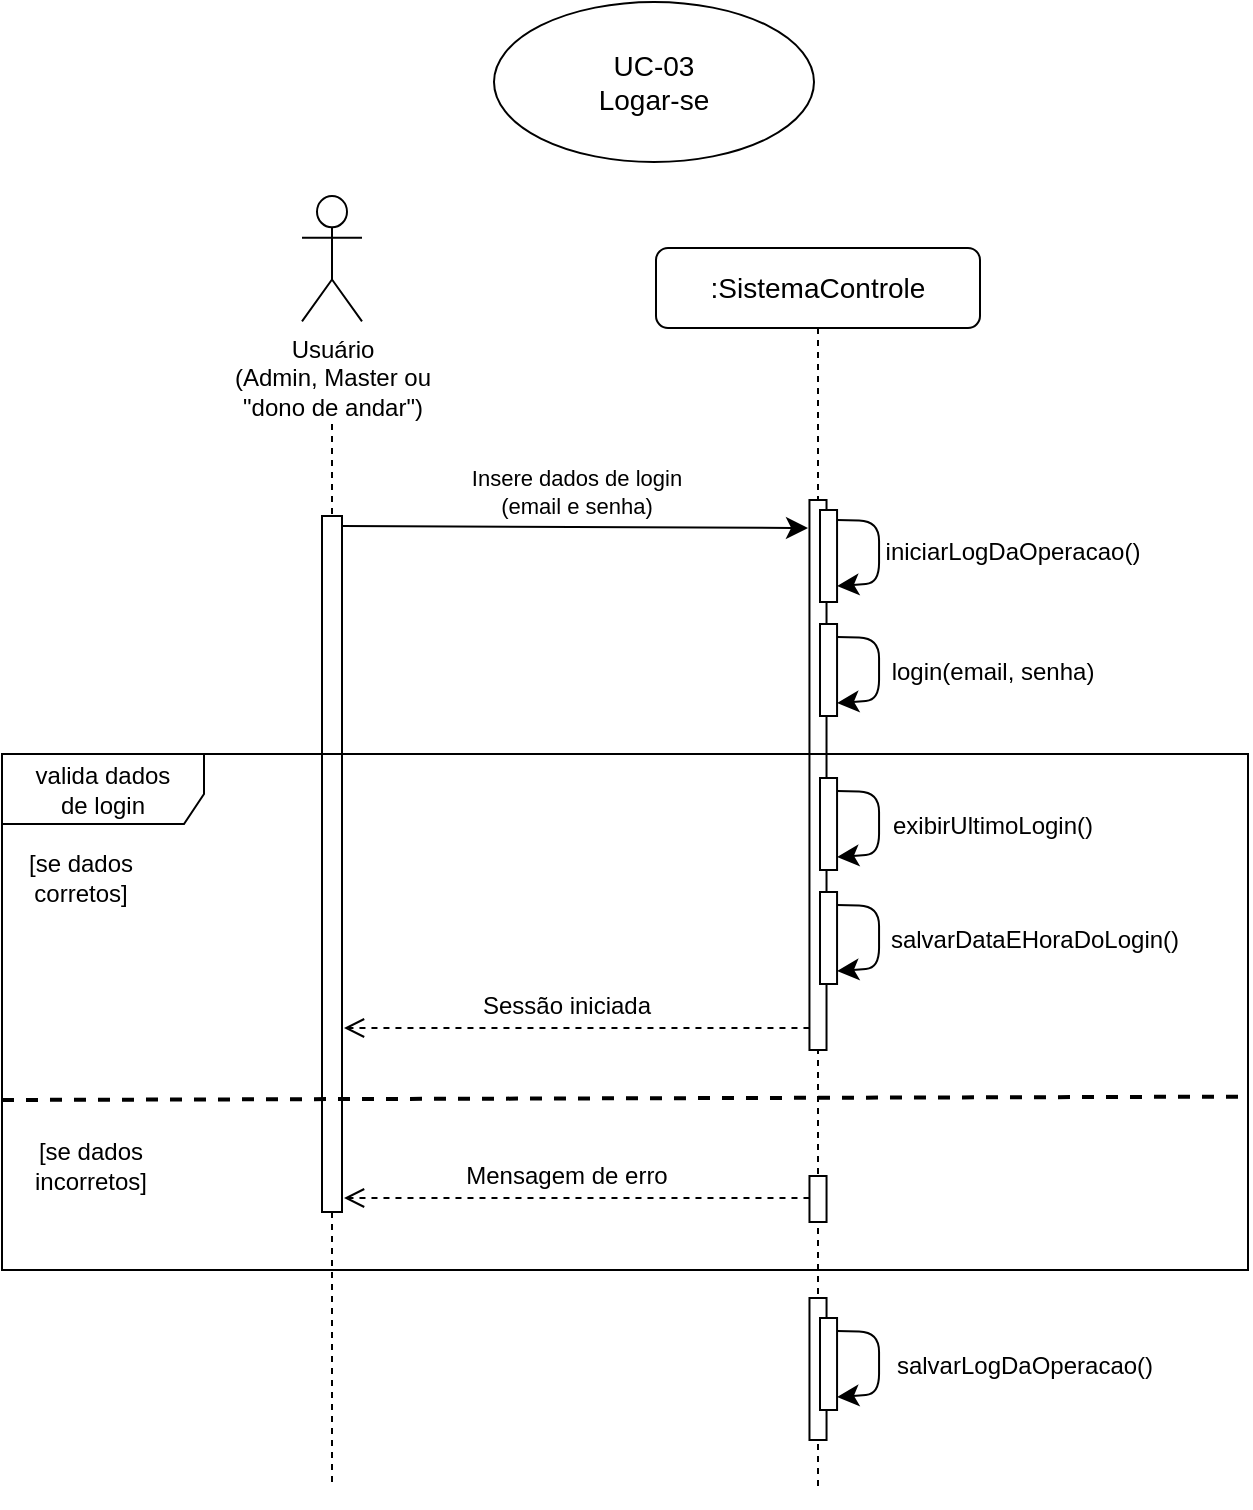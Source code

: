 <mxfile version="24.7.17">
  <diagram name="Page-1" id="7fl2-ZSV6QaIEvgjWsZY">
    <mxGraphModel dx="1834" dy="1241" grid="0" gridSize="1" guides="1" tooltips="1" connect="1" arrows="1" fold="1" page="0" pageScale="1" pageWidth="1920" pageHeight="1200" math="0" shadow="0">
      <root>
        <mxCell id="0" />
        <mxCell id="1" parent="0" />
        <mxCell id="YAKH-8tsJ9ISijEvY5ng-2" value="&lt;font style=&quot;font-size: 14px;&quot;&gt;UC-03&lt;/font&gt;&lt;div style=&quot;font-size: 14px;&quot;&gt;Logar-se&lt;/div&gt;" style="ellipse;whiteSpace=wrap;html=1;" parent="1" vertex="1">
          <mxGeometry x="-63" y="-110" width="160" height="80" as="geometry" />
        </mxCell>
        <mxCell id="YAKH-8tsJ9ISijEvY5ng-10" value="" style="group" parent="1" vertex="1" connectable="0">
          <mxGeometry x="-159" y="-4" width="30" height="647" as="geometry" />
        </mxCell>
        <mxCell id="YAKH-8tsJ9ISijEvY5ng-8" style="edgeStyle=none;curved=0;rounded=1;orthogonalLoop=1;jettySize=auto;html=1;fontSize=12;startSize=8;endSize=8;dashed=1;endArrow=none;endFill=0;" parent="YAKH-8tsJ9ISijEvY5ng-10" source="YAKH-8tsJ9ISijEvY5ng-6" edge="1">
          <mxGeometry relative="1" as="geometry">
            <mxPoint x="15" y="636" as="targetPoint" />
            <mxPoint x="15" y="93.888" as="sourcePoint" />
          </mxGeometry>
        </mxCell>
        <mxCell id="YAKH-8tsJ9ISijEvY5ng-3" value="Usuário&lt;br&gt;(Admin, Master ou&lt;div&gt;&quot;dono de andar&quot;)&lt;/div&gt;" style="shape=umlActor;verticalLabelPosition=bottom;verticalAlign=top;html=1;outlineConnect=0;" parent="YAKH-8tsJ9ISijEvY5ng-10" vertex="1">
          <mxGeometry y="-9" width="30" height="62.65" as="geometry" />
        </mxCell>
        <mxCell id="YAKH-8tsJ9ISijEvY5ng-9" value="" style="edgeStyle=none;curved=0;rounded=1;orthogonalLoop=1;jettySize=auto;html=1;fontSize=12;startSize=8;endSize=8;dashed=1;endArrow=none;endFill=0;" parent="YAKH-8tsJ9ISijEvY5ng-10" target="YAKH-8tsJ9ISijEvY5ng-6" edge="1">
          <mxGeometry relative="1" as="geometry">
            <mxPoint x="15" y="551.705" as="targetPoint" />
            <mxPoint x="15" y="105" as="sourcePoint" />
          </mxGeometry>
        </mxCell>
        <mxCell id="YAKH-8tsJ9ISijEvY5ng-6" value="" style="html=1;points=[];perimeter=orthogonalPerimeter;rounded=0;shadow=0;comic=0;labelBackgroundColor=none;strokeWidth=1;fontFamily=Verdana;fontSize=12;align=center;" parent="YAKH-8tsJ9ISijEvY5ng-10" vertex="1">
          <mxGeometry x="10" y="151" width="10" height="348" as="geometry" />
        </mxCell>
        <mxCell id="YAKH-8tsJ9ISijEvY5ng-16" value="" style="endArrow=classic;html=1;rounded=1;strokeColor=default;align=center;verticalAlign=middle;fontFamily=Helvetica;fontSize=12;fontColor=default;labelBackgroundColor=default;edgeStyle=none;startSize=8;endSize=8;curved=0;" parent="1" edge="1">
          <mxGeometry width="50" height="50" relative="1" as="geometry">
            <mxPoint x="-139" y="152" as="sourcePoint" />
            <mxPoint x="94" y="153" as="targetPoint" />
          </mxGeometry>
        </mxCell>
        <mxCell id="YAKH-8tsJ9ISijEvY5ng-17" value="Insere dados de login&lt;div&gt;(email e senha)&lt;/div&gt;" style="edgeLabel;html=1;align=center;verticalAlign=middle;resizable=0;points=[];fontSize=11;fontFamily=Helvetica;fontColor=default;labelBackgroundColor=default;" parent="YAKH-8tsJ9ISijEvY5ng-16" vertex="1" connectable="0">
          <mxGeometry x="-0.118" y="1" relative="1" as="geometry">
            <mxPoint x="14" y="-17" as="offset" />
          </mxGeometry>
        </mxCell>
        <mxCell id="YAKH-8tsJ9ISijEvY5ng-37" value=":SistemaControle" style="shape=umlLifeline;perimeter=lifelinePerimeter;whiteSpace=wrap;html=1;container=0;collapsible=0;recursiveResize=0;outlineConnect=0;rounded=1;shadow=0;comic=0;labelBackgroundColor=none;strokeWidth=1;fontFamily=Helvetica;fontSize=14;align=center;" parent="1" vertex="1">
          <mxGeometry x="18" y="13" width="162" height="619" as="geometry" />
        </mxCell>
        <mxCell id="YAKH-8tsJ9ISijEvY5ng-38" value="" style="html=1;points=[];perimeter=orthogonalPerimeter;rounded=0;shadow=0;comic=0;labelBackgroundColor=none;strokeWidth=1;fontFamily=Verdana;fontSize=12;align=center;container=0;" parent="1" vertex="1">
          <mxGeometry x="94.73" y="139" width="8.53" height="275" as="geometry" />
        </mxCell>
        <mxCell id="hTcx7FH-oT0N74Yx47Nf-1" value="" style="html=1;points=[];perimeter=orthogonalPerimeter;rounded=0;shadow=0;comic=0;labelBackgroundColor=none;strokeWidth=1;fontFamily=Verdana;fontSize=12;align=center;container=0;" parent="1" vertex="1">
          <mxGeometry x="100" y="144" width="8.53" height="46" as="geometry" />
        </mxCell>
        <mxCell id="hTcx7FH-oT0N74Yx47Nf-2" value="" style="endArrow=classic;html=1;rounded=1;fontSize=12;startSize=8;endSize=8;curved=0;" parent="1" edge="1">
          <mxGeometry width="50" height="50" relative="1" as="geometry">
            <mxPoint x="108.53" y="149" as="sourcePoint" />
            <mxPoint x="108.53" y="182" as="targetPoint" />
            <Array as="points">
              <mxPoint x="129.53" y="149.5" />
              <mxPoint x="129.53" y="180.5" />
            </Array>
          </mxGeometry>
        </mxCell>
        <mxCell id="hTcx7FH-oT0N74Yx47Nf-3" value="iniciarLogDaOperacao()" style="edgeLabel;html=1;align=center;verticalAlign=middle;resizable=0;points=[];fontSize=12;fontFamily=Helvetica;fontColor=default;labelBackgroundColor=default;" parent="hTcx7FH-oT0N74Yx47Nf-2" vertex="1" connectable="0">
          <mxGeometry x="-0.033" y="1" relative="1" as="geometry">
            <mxPoint x="65" y="1" as="offset" />
          </mxGeometry>
        </mxCell>
        <mxCell id="hTcx7FH-oT0N74Yx47Nf-4" value="" style="html=1;points=[];perimeter=orthogonalPerimeter;rounded=0;shadow=0;comic=0;labelBackgroundColor=none;strokeWidth=1;fontFamily=Verdana;fontSize=12;align=center;container=0;" parent="1" vertex="1">
          <mxGeometry x="100" y="201" width="8.53" height="46" as="geometry" />
        </mxCell>
        <mxCell id="hTcx7FH-oT0N74Yx47Nf-5" value="" style="endArrow=classic;html=1;rounded=1;fontSize=12;startSize=8;endSize=8;curved=0;" parent="1" edge="1">
          <mxGeometry width="50" height="50" relative="1" as="geometry">
            <mxPoint x="108.53" y="207.5" as="sourcePoint" />
            <mxPoint x="108.53" y="240.5" as="targetPoint" />
            <Array as="points">
              <mxPoint x="129.53" y="208" />
              <mxPoint x="129.53" y="239" />
            </Array>
          </mxGeometry>
        </mxCell>
        <mxCell id="hTcx7FH-oT0N74Yx47Nf-6" value="login(email, senha)" style="edgeLabel;html=1;align=center;verticalAlign=middle;resizable=0;points=[];fontSize=12;fontFamily=Helvetica;fontColor=default;labelBackgroundColor=default;" parent="hTcx7FH-oT0N74Yx47Nf-5" vertex="1" connectable="0">
          <mxGeometry x="-0.033" y="1" relative="1" as="geometry">
            <mxPoint x="55" y="2" as="offset" />
          </mxGeometry>
        </mxCell>
        <mxCell id="hTcx7FH-oT0N74Yx47Nf-7" value="valida dados&lt;div&gt;de login&lt;/div&gt;" style="shape=umlFrame;whiteSpace=wrap;html=1;pointerEvents=0;fontFamily=Helvetica;fontSize=12;fontColor=default;labelBackgroundColor=default;width=101;height=35;" parent="1" vertex="1">
          <mxGeometry x="-309" y="266" width="623" height="258" as="geometry" />
        </mxCell>
        <mxCell id="hTcx7FH-oT0N74Yx47Nf-8" value="[se dados&lt;div&gt;corretos]&lt;/div&gt;" style="text;html=1;align=center;verticalAlign=middle;resizable=0;points=[];autosize=1;strokeColor=none;fillColor=none;fontSize=12;fontFamily=Helvetica;fontColor=default;labelBackgroundColor=default;" parent="1" vertex="1">
          <mxGeometry x="-305" y="307" width="70" height="41" as="geometry" />
        </mxCell>
        <mxCell id="hTcx7FH-oT0N74Yx47Nf-9" value="" style="html=1;points=[];perimeter=orthogonalPerimeter;rounded=0;shadow=0;comic=0;labelBackgroundColor=none;strokeWidth=1;fontFamily=Verdana;fontSize=12;align=center;container=0;" parent="1" vertex="1">
          <mxGeometry x="100" y="278" width="8.53" height="46" as="geometry" />
        </mxCell>
        <mxCell id="hTcx7FH-oT0N74Yx47Nf-10" value="" style="endArrow=classic;html=1;rounded=1;fontSize=12;startSize=8;endSize=8;curved=0;" parent="1" edge="1">
          <mxGeometry width="50" height="50" relative="1" as="geometry">
            <mxPoint x="108.53" y="284.5" as="sourcePoint" />
            <mxPoint x="108.53" y="317.5" as="targetPoint" />
            <Array as="points">
              <mxPoint x="129.53" y="285" />
              <mxPoint x="129.53" y="316" />
            </Array>
          </mxGeometry>
        </mxCell>
        <mxCell id="hTcx7FH-oT0N74Yx47Nf-11" value="exibirUltimoLogin()" style="edgeLabel;html=1;align=center;verticalAlign=middle;resizable=0;points=[];fontSize=12;fontFamily=Helvetica;fontColor=default;labelBackgroundColor=default;" parent="hTcx7FH-oT0N74Yx47Nf-10" vertex="1" connectable="0">
          <mxGeometry x="-0.033" y="1" relative="1" as="geometry">
            <mxPoint x="55" y="2" as="offset" />
          </mxGeometry>
        </mxCell>
        <mxCell id="hTcx7FH-oT0N74Yx47Nf-12" value="" style="html=1;points=[];perimeter=orthogonalPerimeter;rounded=0;shadow=0;comic=0;labelBackgroundColor=none;strokeWidth=1;fontFamily=Verdana;fontSize=12;align=center;container=0;" parent="1" vertex="1">
          <mxGeometry x="100" y="335" width="8.53" height="46" as="geometry" />
        </mxCell>
        <mxCell id="hTcx7FH-oT0N74Yx47Nf-13" value="" style="endArrow=classic;html=1;rounded=1;fontSize=12;startSize=8;endSize=8;curved=0;" parent="1" edge="1">
          <mxGeometry width="50" height="50" relative="1" as="geometry">
            <mxPoint x="108.53" y="341.5" as="sourcePoint" />
            <mxPoint x="108.53" y="374.5" as="targetPoint" />
            <Array as="points">
              <mxPoint x="129.53" y="342" />
              <mxPoint x="129.53" y="373" />
            </Array>
          </mxGeometry>
        </mxCell>
        <mxCell id="hTcx7FH-oT0N74Yx47Nf-14" value="salvarDataEHoraDoLogin()" style="edgeLabel;html=1;align=center;verticalAlign=middle;resizable=0;points=[];fontSize=12;fontFamily=Helvetica;fontColor=default;labelBackgroundColor=default;" parent="hTcx7FH-oT0N74Yx47Nf-13" vertex="1" connectable="0">
          <mxGeometry x="-0.033" y="1" relative="1" as="geometry">
            <mxPoint x="76" y="2" as="offset" />
          </mxGeometry>
        </mxCell>
        <mxCell id="hTcx7FH-oT0N74Yx47Nf-15" value="" style="endArrow=open;html=1;rounded=1;strokeColor=default;align=center;verticalAlign=middle;fontFamily=Helvetica;fontSize=12;fontColor=default;labelBackgroundColor=default;startSize=8;endSize=8;curved=0;dashed=1;endFill=0;" parent="1" edge="1">
          <mxGeometry width="50" height="50" relative="1" as="geometry">
            <mxPoint x="94.73" y="403" as="sourcePoint" />
            <mxPoint x="-138" y="403" as="targetPoint" />
          </mxGeometry>
        </mxCell>
        <mxCell id="hTcx7FH-oT0N74Yx47Nf-16" value="Sessão iniciada" style="edgeLabel;html=1;align=center;verticalAlign=middle;resizable=0;points=[];fontSize=12;fontFamily=Helvetica;fontColor=default;labelBackgroundColor=default;" parent="hTcx7FH-oT0N74Yx47Nf-15" vertex="1" connectable="0">
          <mxGeometry x="0.061" y="-1" relative="1" as="geometry">
            <mxPoint x="2" y="-10" as="offset" />
          </mxGeometry>
        </mxCell>
        <mxCell id="hTcx7FH-oT0N74Yx47Nf-17" value="" style="endArrow=none;html=1;rounded=1;strokeColor=default;align=center;verticalAlign=middle;fontFamily=Helvetica;fontSize=12;fontColor=default;labelBackgroundColor=default;startSize=8;endSize=8;curved=0;endFill=0;dashed=1;strokeWidth=2;entryX=0.999;entryY=0.664;entryDx=0;entryDy=0;entryPerimeter=0;" parent="1" target="hTcx7FH-oT0N74Yx47Nf-7" edge="1">
          <mxGeometry width="50" height="50" relative="1" as="geometry">
            <mxPoint x="-309" y="439" as="sourcePoint" />
            <mxPoint x="763" y="434" as="targetPoint" />
          </mxGeometry>
        </mxCell>
        <mxCell id="hTcx7FH-oT0N74Yx47Nf-18" value="[se dados&lt;div&gt;incorretos]&lt;/div&gt;" style="text;html=1;align=center;verticalAlign=middle;resizable=0;points=[];autosize=1;strokeColor=none;fillColor=none;fontSize=12;fontFamily=Helvetica;fontColor=default;labelBackgroundColor=default;" parent="1" vertex="1">
          <mxGeometry x="-302" y="451" width="74" height="41" as="geometry" />
        </mxCell>
        <mxCell id="hTcx7FH-oT0N74Yx47Nf-19" value="" style="html=1;points=[];perimeter=orthogonalPerimeter;rounded=0;shadow=0;comic=0;labelBackgroundColor=none;strokeWidth=1;fontFamily=Verdana;fontSize=12;align=center;container=0;" parent="1" vertex="1">
          <mxGeometry x="94.74" y="477" width="8.53" height="23" as="geometry" />
        </mxCell>
        <mxCell id="hTcx7FH-oT0N74Yx47Nf-20" value="" style="endArrow=open;html=1;rounded=1;strokeColor=default;align=center;verticalAlign=middle;fontFamily=Helvetica;fontSize=12;fontColor=default;labelBackgroundColor=default;startSize=8;endSize=8;curved=0;dashed=1;endFill=0;" parent="1" edge="1">
          <mxGeometry width="50" height="50" relative="1" as="geometry">
            <mxPoint x="94.74" y="488" as="sourcePoint" />
            <mxPoint x="-137.99" y="488" as="targetPoint" />
          </mxGeometry>
        </mxCell>
        <mxCell id="hTcx7FH-oT0N74Yx47Nf-21" value="Mensagem de erro" style="edgeLabel;html=1;align=center;verticalAlign=middle;resizable=0;points=[];fontSize=12;fontFamily=Helvetica;fontColor=default;labelBackgroundColor=default;" parent="hTcx7FH-oT0N74Yx47Nf-20" vertex="1" connectable="0">
          <mxGeometry x="0.061" y="-1" relative="1" as="geometry">
            <mxPoint x="2" y="-10" as="offset" />
          </mxGeometry>
        </mxCell>
        <mxCell id="hTcx7FH-oT0N74Yx47Nf-22" value="" style="html=1;points=[];perimeter=orthogonalPerimeter;rounded=0;shadow=0;comic=0;labelBackgroundColor=none;strokeWidth=1;fontFamily=Verdana;fontSize=12;align=center;container=0;" parent="1" vertex="1">
          <mxGeometry x="94.74" y="538" width="8.53" height="71" as="geometry" />
        </mxCell>
        <mxCell id="hTcx7FH-oT0N74Yx47Nf-23" value="" style="html=1;points=[];perimeter=orthogonalPerimeter;rounded=0;shadow=0;comic=0;labelBackgroundColor=none;strokeWidth=1;fontFamily=Verdana;fontSize=12;align=center;container=0;" parent="1" vertex="1">
          <mxGeometry x="100" y="548" width="8.53" height="46" as="geometry" />
        </mxCell>
        <mxCell id="hTcx7FH-oT0N74Yx47Nf-24" value="" style="endArrow=classic;html=1;rounded=1;fontSize=12;startSize=8;endSize=8;curved=0;" parent="1" edge="1">
          <mxGeometry width="50" height="50" relative="1" as="geometry">
            <mxPoint x="108.53" y="554.5" as="sourcePoint" />
            <mxPoint x="108.53" y="587.5" as="targetPoint" />
            <Array as="points">
              <mxPoint x="129.53" y="555" />
              <mxPoint x="129.53" y="586" />
            </Array>
          </mxGeometry>
        </mxCell>
        <mxCell id="hTcx7FH-oT0N74Yx47Nf-25" value="salvarLogDaOperacao()" style="edgeLabel;html=1;align=center;verticalAlign=middle;resizable=0;points=[];fontSize=12;fontFamily=Helvetica;fontColor=default;labelBackgroundColor=default;" parent="hTcx7FH-oT0N74Yx47Nf-24" vertex="1" connectable="0">
          <mxGeometry x="-0.033" y="1" relative="1" as="geometry">
            <mxPoint x="71" y="2" as="offset" />
          </mxGeometry>
        </mxCell>
      </root>
    </mxGraphModel>
  </diagram>
</mxfile>
